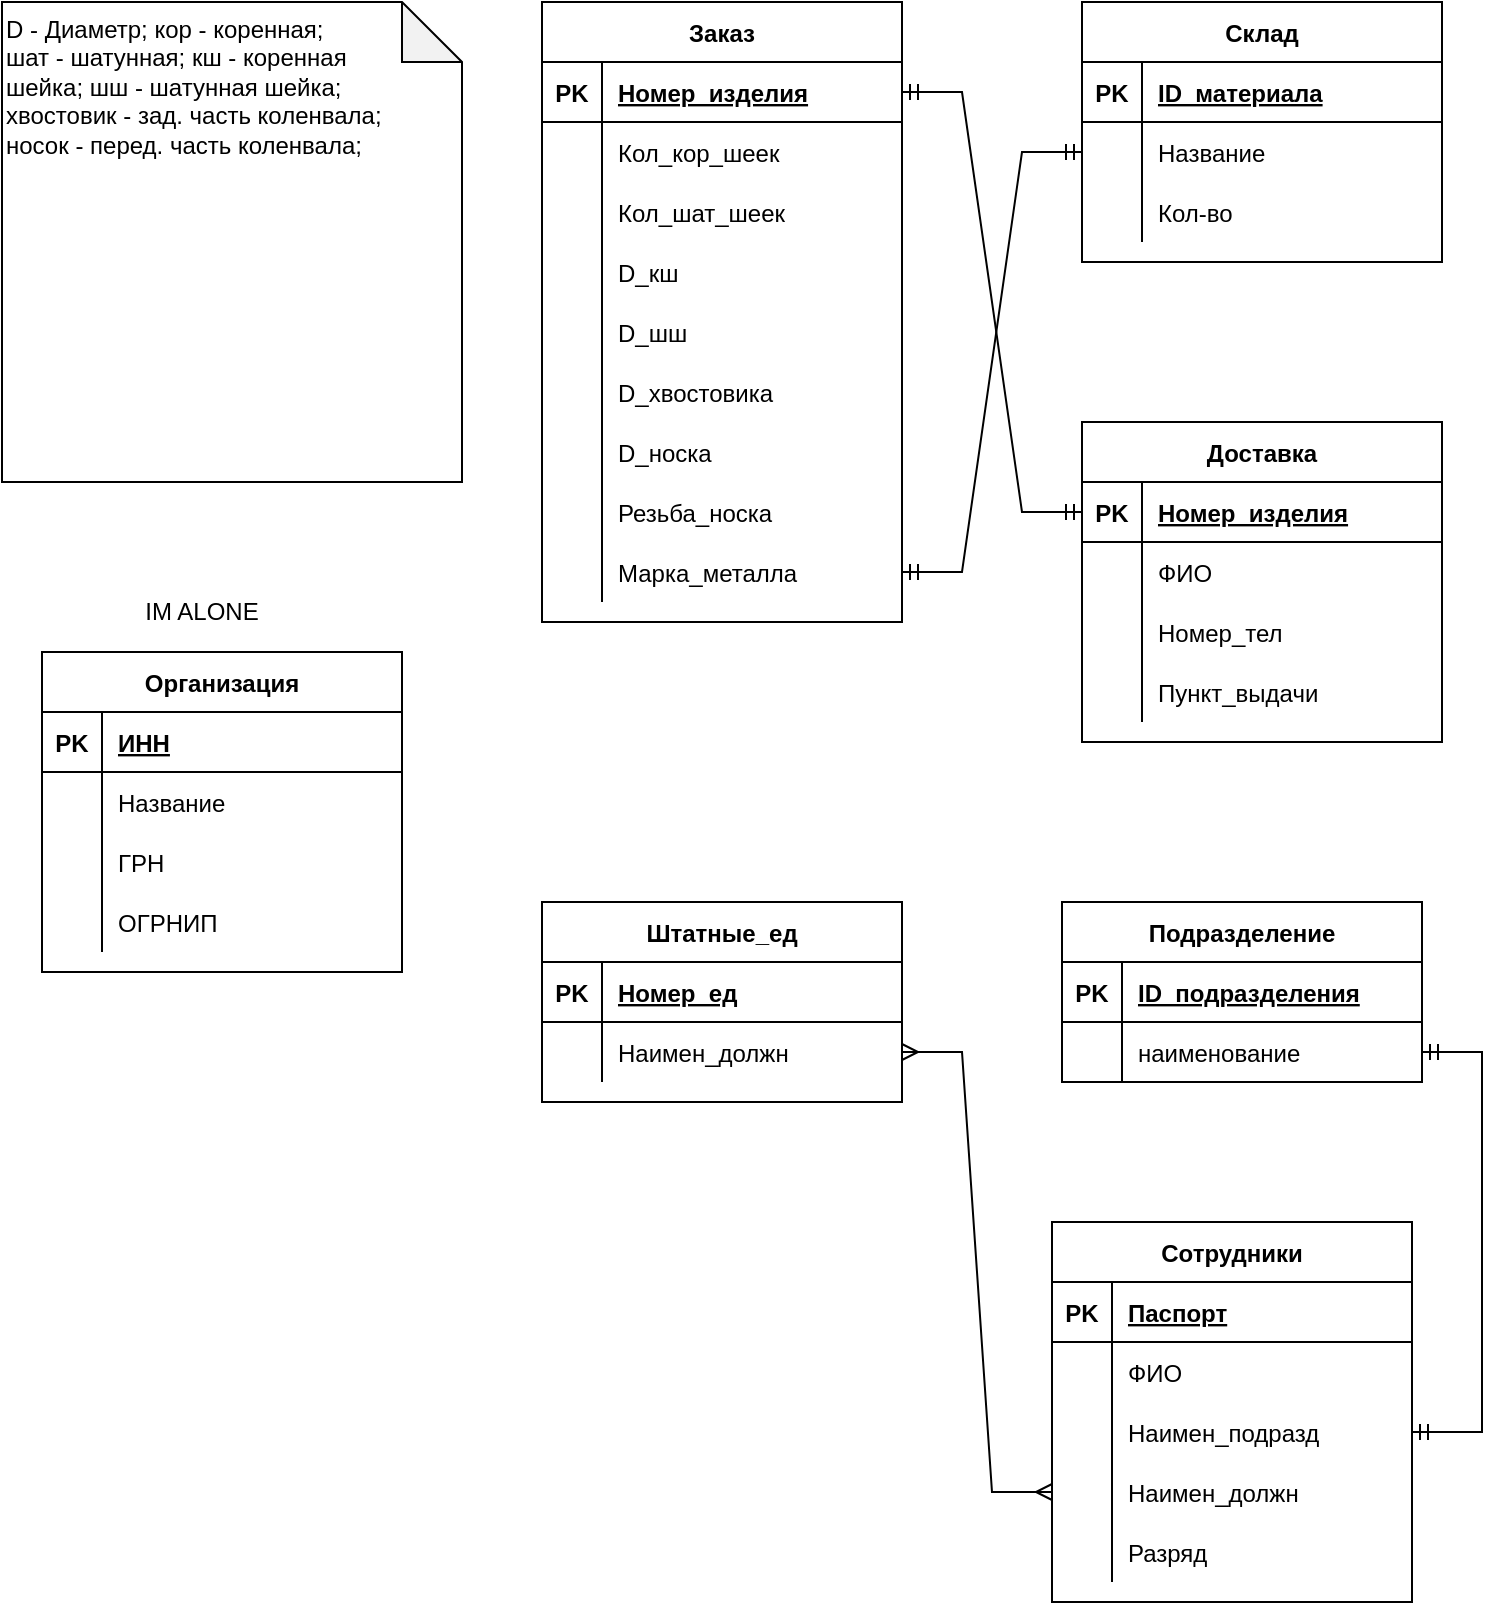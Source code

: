 <mxfile version="20.6.0" type="github">
  <diagram name="Page-1" id="e56a1550-8fbb-45ad-956c-1786394a9013">
    <mxGraphModel dx="2202" dy="482" grid="1" gridSize="10" guides="1" tooltips="1" connect="1" arrows="1" fold="1" page="1" pageScale="1" pageWidth="1100" pageHeight="850" background="none" math="0" shadow="0">
      <root>
        <mxCell id="0" />
        <mxCell id="1" parent="0" />
        <mxCell id="t53yHayDDH57oytCkaSe-17" value="" style="shape=partialRectangle;connectable=0;fillColor=none;top=0;left=0;bottom=0;right=0;editable=1;overflow=hidden;" parent="1" vertex="1">
          <mxGeometry x="-480" y="220" width="30" height="30" as="geometry">
            <mxRectangle width="30" height="30" as="alternateBounds" />
          </mxGeometry>
        </mxCell>
        <mxCell id="t53yHayDDH57oytCkaSe-1" value="Заказ" style="shape=table;startSize=30;container=1;collapsible=1;childLayout=tableLayout;fixedRows=1;rowLines=0;fontStyle=1;align=center;resizeLast=1;" parent="1" vertex="1">
          <mxGeometry x="-810" y="20" width="180" height="310" as="geometry">
            <mxRectangle x="-710" y="140" width="70" height="30" as="alternateBounds" />
          </mxGeometry>
        </mxCell>
        <mxCell id="t53yHayDDH57oytCkaSe-2" value="" style="shape=tableRow;horizontal=0;startSize=0;swimlaneHead=0;swimlaneBody=0;fillColor=none;collapsible=0;dropTarget=0;points=[[0,0.5],[1,0.5]];portConstraint=eastwest;top=0;left=0;right=0;bottom=1;" parent="t53yHayDDH57oytCkaSe-1" vertex="1">
          <mxGeometry y="30" width="180" height="30" as="geometry" />
        </mxCell>
        <mxCell id="t53yHayDDH57oytCkaSe-3" value="PK" style="shape=partialRectangle;connectable=0;fillColor=none;top=0;left=0;bottom=0;right=0;fontStyle=1;overflow=hidden;" parent="t53yHayDDH57oytCkaSe-2" vertex="1">
          <mxGeometry width="30" height="30" as="geometry">
            <mxRectangle width="30" height="30" as="alternateBounds" />
          </mxGeometry>
        </mxCell>
        <mxCell id="t53yHayDDH57oytCkaSe-4" value="Номер_изделия" style="shape=partialRectangle;connectable=0;fillColor=none;top=0;left=0;bottom=0;right=0;align=left;spacingLeft=6;fontStyle=5;overflow=hidden;" parent="t53yHayDDH57oytCkaSe-2" vertex="1">
          <mxGeometry x="30" width="150" height="30" as="geometry">
            <mxRectangle width="150" height="30" as="alternateBounds" />
          </mxGeometry>
        </mxCell>
        <mxCell id="t53yHayDDH57oytCkaSe-5" value="" style="shape=tableRow;horizontal=0;startSize=0;swimlaneHead=0;swimlaneBody=0;fillColor=none;collapsible=0;dropTarget=0;points=[[0,0.5],[1,0.5]];portConstraint=eastwest;top=0;left=0;right=0;bottom=0;" parent="t53yHayDDH57oytCkaSe-1" vertex="1">
          <mxGeometry y="60" width="180" height="30" as="geometry" />
        </mxCell>
        <mxCell id="t53yHayDDH57oytCkaSe-6" value="" style="shape=partialRectangle;connectable=0;fillColor=none;top=0;left=0;bottom=0;right=0;editable=1;overflow=hidden;" parent="t53yHayDDH57oytCkaSe-5" vertex="1">
          <mxGeometry width="30" height="30" as="geometry">
            <mxRectangle width="30" height="30" as="alternateBounds" />
          </mxGeometry>
        </mxCell>
        <mxCell id="t53yHayDDH57oytCkaSe-7" value="Кол_кор_шеек" style="shape=partialRectangle;connectable=0;fillColor=none;top=0;left=0;bottom=0;right=0;align=left;spacingLeft=6;overflow=hidden;" parent="t53yHayDDH57oytCkaSe-5" vertex="1">
          <mxGeometry x="30" width="150" height="30" as="geometry">
            <mxRectangle width="150" height="30" as="alternateBounds" />
          </mxGeometry>
        </mxCell>
        <mxCell id="t53yHayDDH57oytCkaSe-8" value="" style="shape=tableRow;horizontal=0;startSize=0;swimlaneHead=0;swimlaneBody=0;fillColor=none;collapsible=0;dropTarget=0;points=[[0,0.5],[1,0.5]];portConstraint=eastwest;top=0;left=0;right=0;bottom=0;" parent="t53yHayDDH57oytCkaSe-1" vertex="1">
          <mxGeometry y="90" width="180" height="30" as="geometry" />
        </mxCell>
        <mxCell id="t53yHayDDH57oytCkaSe-9" value="" style="shape=partialRectangle;connectable=0;fillColor=none;top=0;left=0;bottom=0;right=0;editable=1;overflow=hidden;" parent="t53yHayDDH57oytCkaSe-8" vertex="1">
          <mxGeometry width="30" height="30" as="geometry">
            <mxRectangle width="30" height="30" as="alternateBounds" />
          </mxGeometry>
        </mxCell>
        <mxCell id="t53yHayDDH57oytCkaSe-10" value="Кол_шат_шеек" style="shape=partialRectangle;connectable=0;fillColor=none;top=0;left=0;bottom=0;right=0;align=left;spacingLeft=6;overflow=hidden;" parent="t53yHayDDH57oytCkaSe-8" vertex="1">
          <mxGeometry x="30" width="150" height="30" as="geometry">
            <mxRectangle width="150" height="30" as="alternateBounds" />
          </mxGeometry>
        </mxCell>
        <mxCell id="t53yHayDDH57oytCkaSe-11" value="" style="shape=tableRow;horizontal=0;startSize=0;swimlaneHead=0;swimlaneBody=0;fillColor=none;collapsible=0;dropTarget=0;points=[[0,0.5],[1,0.5]];portConstraint=eastwest;top=0;left=0;right=0;bottom=0;" parent="t53yHayDDH57oytCkaSe-1" vertex="1">
          <mxGeometry y="120" width="180" height="30" as="geometry" />
        </mxCell>
        <mxCell id="t53yHayDDH57oytCkaSe-12" value="" style="shape=partialRectangle;connectable=0;fillColor=none;top=0;left=0;bottom=0;right=0;editable=1;overflow=hidden;" parent="t53yHayDDH57oytCkaSe-11" vertex="1">
          <mxGeometry width="30" height="30" as="geometry">
            <mxRectangle width="30" height="30" as="alternateBounds" />
          </mxGeometry>
        </mxCell>
        <mxCell id="t53yHayDDH57oytCkaSe-13" value="D_кш" style="shape=partialRectangle;connectable=0;fillColor=none;top=0;left=0;bottom=0;right=0;align=left;spacingLeft=6;overflow=hidden;" parent="t53yHayDDH57oytCkaSe-11" vertex="1">
          <mxGeometry x="30" width="150" height="30" as="geometry">
            <mxRectangle width="150" height="30" as="alternateBounds" />
          </mxGeometry>
        </mxCell>
        <mxCell id="t53yHayDDH57oytCkaSe-35" value="" style="shape=tableRow;horizontal=0;startSize=0;swimlaneHead=0;swimlaneBody=0;fillColor=none;collapsible=0;dropTarget=0;points=[[0,0.5],[1,0.5]];portConstraint=eastwest;top=0;left=0;right=0;bottom=0;" parent="t53yHayDDH57oytCkaSe-1" vertex="1">
          <mxGeometry y="150" width="180" height="30" as="geometry" />
        </mxCell>
        <mxCell id="t53yHayDDH57oytCkaSe-36" value="" style="shape=partialRectangle;connectable=0;fillColor=none;top=0;left=0;bottom=0;right=0;editable=1;overflow=hidden;" parent="t53yHayDDH57oytCkaSe-35" vertex="1">
          <mxGeometry width="30" height="30" as="geometry">
            <mxRectangle width="30" height="30" as="alternateBounds" />
          </mxGeometry>
        </mxCell>
        <mxCell id="t53yHayDDH57oytCkaSe-37" value="D_шш" style="shape=partialRectangle;connectable=0;fillColor=none;top=0;left=0;bottom=0;right=0;align=left;spacingLeft=6;overflow=hidden;" parent="t53yHayDDH57oytCkaSe-35" vertex="1">
          <mxGeometry x="30" width="150" height="30" as="geometry">
            <mxRectangle width="150" height="30" as="alternateBounds" />
          </mxGeometry>
        </mxCell>
        <mxCell id="t53yHayDDH57oytCkaSe-38" value="" style="shape=tableRow;horizontal=0;startSize=0;swimlaneHead=0;swimlaneBody=0;fillColor=none;collapsible=0;dropTarget=0;points=[[0,0.5],[1,0.5]];portConstraint=eastwest;top=0;left=0;right=0;bottom=0;" parent="t53yHayDDH57oytCkaSe-1" vertex="1">
          <mxGeometry y="180" width="180" height="30" as="geometry" />
        </mxCell>
        <mxCell id="t53yHayDDH57oytCkaSe-39" value="" style="shape=partialRectangle;connectable=0;fillColor=none;top=0;left=0;bottom=0;right=0;editable=1;overflow=hidden;" parent="t53yHayDDH57oytCkaSe-38" vertex="1">
          <mxGeometry width="30" height="30" as="geometry">
            <mxRectangle width="30" height="30" as="alternateBounds" />
          </mxGeometry>
        </mxCell>
        <mxCell id="t53yHayDDH57oytCkaSe-40" value="D_хвостовика" style="shape=partialRectangle;connectable=0;fillColor=none;top=0;left=0;bottom=0;right=0;align=left;spacingLeft=6;overflow=hidden;" parent="t53yHayDDH57oytCkaSe-38" vertex="1">
          <mxGeometry x="30" width="150" height="30" as="geometry">
            <mxRectangle width="150" height="30" as="alternateBounds" />
          </mxGeometry>
        </mxCell>
        <mxCell id="t53yHayDDH57oytCkaSe-48" value="" style="shape=tableRow;horizontal=0;startSize=0;swimlaneHead=0;swimlaneBody=0;fillColor=none;collapsible=0;dropTarget=0;points=[[0,0.5],[1,0.5]];portConstraint=eastwest;top=0;left=0;right=0;bottom=0;" parent="t53yHayDDH57oytCkaSe-1" vertex="1">
          <mxGeometry y="210" width="180" height="30" as="geometry" />
        </mxCell>
        <mxCell id="t53yHayDDH57oytCkaSe-49" value="" style="shape=partialRectangle;connectable=0;fillColor=none;top=0;left=0;bottom=0;right=0;editable=1;overflow=hidden;" parent="t53yHayDDH57oytCkaSe-48" vertex="1">
          <mxGeometry width="30" height="30" as="geometry">
            <mxRectangle width="30" height="30" as="alternateBounds" />
          </mxGeometry>
        </mxCell>
        <mxCell id="t53yHayDDH57oytCkaSe-50" value="D_носка" style="shape=partialRectangle;connectable=0;fillColor=none;top=0;left=0;bottom=0;right=0;align=left;spacingLeft=6;overflow=hidden;" parent="t53yHayDDH57oytCkaSe-48" vertex="1">
          <mxGeometry x="30" width="150" height="30" as="geometry">
            <mxRectangle width="150" height="30" as="alternateBounds" />
          </mxGeometry>
        </mxCell>
        <mxCell id="t53yHayDDH57oytCkaSe-52" value="" style="shape=tableRow;horizontal=0;startSize=0;swimlaneHead=0;swimlaneBody=0;fillColor=none;collapsible=0;dropTarget=0;points=[[0,0.5],[1,0.5]];portConstraint=eastwest;top=0;left=0;right=0;bottom=0;" parent="t53yHayDDH57oytCkaSe-1" vertex="1">
          <mxGeometry y="240" width="180" height="30" as="geometry" />
        </mxCell>
        <mxCell id="t53yHayDDH57oytCkaSe-53" value="" style="shape=partialRectangle;connectable=0;fillColor=none;top=0;left=0;bottom=0;right=0;editable=1;overflow=hidden;" parent="t53yHayDDH57oytCkaSe-52" vertex="1">
          <mxGeometry width="30" height="30" as="geometry">
            <mxRectangle width="30" height="30" as="alternateBounds" />
          </mxGeometry>
        </mxCell>
        <mxCell id="t53yHayDDH57oytCkaSe-54" value="Резьба_носка" style="shape=partialRectangle;connectable=0;fillColor=none;top=0;left=0;bottom=0;right=0;align=left;spacingLeft=6;overflow=hidden;" parent="t53yHayDDH57oytCkaSe-52" vertex="1">
          <mxGeometry x="30" width="150" height="30" as="geometry">
            <mxRectangle width="150" height="30" as="alternateBounds" />
          </mxGeometry>
        </mxCell>
        <mxCell id="t53yHayDDH57oytCkaSe-55" value="" style="shape=tableRow;horizontal=0;startSize=0;swimlaneHead=0;swimlaneBody=0;fillColor=none;collapsible=0;dropTarget=0;points=[[0,0.5],[1,0.5]];portConstraint=eastwest;top=0;left=0;right=0;bottom=0;" parent="t53yHayDDH57oytCkaSe-1" vertex="1">
          <mxGeometry y="270" width="180" height="30" as="geometry" />
        </mxCell>
        <mxCell id="t53yHayDDH57oytCkaSe-56" value="" style="shape=partialRectangle;connectable=0;fillColor=none;top=0;left=0;bottom=0;right=0;editable=1;overflow=hidden;" parent="t53yHayDDH57oytCkaSe-55" vertex="1">
          <mxGeometry width="30" height="30" as="geometry">
            <mxRectangle width="30" height="30" as="alternateBounds" />
          </mxGeometry>
        </mxCell>
        <mxCell id="t53yHayDDH57oytCkaSe-57" value="Марка_металла" style="shape=partialRectangle;connectable=0;fillColor=none;top=0;left=0;bottom=0;right=0;align=left;spacingLeft=6;overflow=hidden;" parent="t53yHayDDH57oytCkaSe-55" vertex="1">
          <mxGeometry x="30" width="150" height="30" as="geometry">
            <mxRectangle width="150" height="30" as="alternateBounds" />
          </mxGeometry>
        </mxCell>
        <mxCell id="t53yHayDDH57oytCkaSe-58" value="" style="shape=note;whiteSpace=wrap;html=1;backgroundOutline=1;darkOpacity=0.05;" parent="1" vertex="1">
          <mxGeometry x="-1080" y="20" width="230" height="240" as="geometry" />
        </mxCell>
        <mxCell id="t53yHayDDH57oytCkaSe-60" value="D - Диаметр; кор - коренная;&amp;nbsp;&lt;br&gt;шат - шатунная; кш - коренная &lt;br&gt;шейка; шш - шатунная шейка;&amp;nbsp;&lt;br&gt;хвостовик - зад. часть коленвала;&lt;br&gt;носок - перед. часть коленвала;&amp;nbsp;" style="text;html=1;strokeColor=none;fillColor=none;align=left;verticalAlign=top;whiteSpace=wrap;rounded=0;" parent="1" vertex="1">
          <mxGeometry x="-1080" y="20" width="230" height="240" as="geometry" />
        </mxCell>
        <mxCell id="t53yHayDDH57oytCkaSe-61" value="Склад" style="shape=table;startSize=30;container=1;collapsible=1;childLayout=tableLayout;fixedRows=1;rowLines=0;fontStyle=1;align=center;resizeLast=1;" parent="1" vertex="1">
          <mxGeometry x="-540" y="20" width="180" height="130" as="geometry" />
        </mxCell>
        <mxCell id="t53yHayDDH57oytCkaSe-62" value="" style="shape=tableRow;horizontal=0;startSize=0;swimlaneHead=0;swimlaneBody=0;fillColor=none;collapsible=0;dropTarget=0;points=[[0,0.5],[1,0.5]];portConstraint=eastwest;top=0;left=0;right=0;bottom=1;" parent="t53yHayDDH57oytCkaSe-61" vertex="1">
          <mxGeometry y="30" width="180" height="30" as="geometry" />
        </mxCell>
        <mxCell id="t53yHayDDH57oytCkaSe-63" value="PK" style="shape=partialRectangle;connectable=0;fillColor=none;top=0;left=0;bottom=0;right=0;fontStyle=1;overflow=hidden;" parent="t53yHayDDH57oytCkaSe-62" vertex="1">
          <mxGeometry width="30" height="30" as="geometry">
            <mxRectangle width="30" height="30" as="alternateBounds" />
          </mxGeometry>
        </mxCell>
        <mxCell id="t53yHayDDH57oytCkaSe-64" value="ID_материала" style="shape=partialRectangle;connectable=0;fillColor=none;top=0;left=0;bottom=0;right=0;align=left;spacingLeft=6;fontStyle=5;overflow=hidden;" parent="t53yHayDDH57oytCkaSe-62" vertex="1">
          <mxGeometry x="30" width="150" height="30" as="geometry">
            <mxRectangle width="150" height="30" as="alternateBounds" />
          </mxGeometry>
        </mxCell>
        <mxCell id="t53yHayDDH57oytCkaSe-65" value="" style="shape=tableRow;horizontal=0;startSize=0;swimlaneHead=0;swimlaneBody=0;fillColor=none;collapsible=0;dropTarget=0;points=[[0,0.5],[1,0.5]];portConstraint=eastwest;top=0;left=0;right=0;bottom=0;" parent="t53yHayDDH57oytCkaSe-61" vertex="1">
          <mxGeometry y="60" width="180" height="30" as="geometry" />
        </mxCell>
        <mxCell id="t53yHayDDH57oytCkaSe-66" value="" style="shape=partialRectangle;connectable=0;fillColor=none;top=0;left=0;bottom=0;right=0;editable=1;overflow=hidden;" parent="t53yHayDDH57oytCkaSe-65" vertex="1">
          <mxGeometry width="30" height="30" as="geometry">
            <mxRectangle width="30" height="30" as="alternateBounds" />
          </mxGeometry>
        </mxCell>
        <mxCell id="t53yHayDDH57oytCkaSe-67" value="Название" style="shape=partialRectangle;connectable=0;fillColor=none;top=0;left=0;bottom=0;right=0;align=left;spacingLeft=6;overflow=hidden;" parent="t53yHayDDH57oytCkaSe-65" vertex="1">
          <mxGeometry x="30" width="150" height="30" as="geometry">
            <mxRectangle width="150" height="30" as="alternateBounds" />
          </mxGeometry>
        </mxCell>
        <mxCell id="t53yHayDDH57oytCkaSe-68" value="" style="shape=tableRow;horizontal=0;startSize=0;swimlaneHead=0;swimlaneBody=0;fillColor=none;collapsible=0;dropTarget=0;points=[[0,0.5],[1,0.5]];portConstraint=eastwest;top=0;left=0;right=0;bottom=0;" parent="t53yHayDDH57oytCkaSe-61" vertex="1">
          <mxGeometry y="90" width="180" height="30" as="geometry" />
        </mxCell>
        <mxCell id="t53yHayDDH57oytCkaSe-69" value="" style="shape=partialRectangle;connectable=0;fillColor=none;top=0;left=0;bottom=0;right=0;editable=1;overflow=hidden;" parent="t53yHayDDH57oytCkaSe-68" vertex="1">
          <mxGeometry width="30" height="30" as="geometry">
            <mxRectangle width="30" height="30" as="alternateBounds" />
          </mxGeometry>
        </mxCell>
        <mxCell id="t53yHayDDH57oytCkaSe-70" value="Кол-во" style="shape=partialRectangle;connectable=0;fillColor=none;top=0;left=0;bottom=0;right=0;align=left;spacingLeft=6;overflow=hidden;" parent="t53yHayDDH57oytCkaSe-68" vertex="1">
          <mxGeometry x="30" width="150" height="30" as="geometry">
            <mxRectangle width="150" height="30" as="alternateBounds" />
          </mxGeometry>
        </mxCell>
        <mxCell id="t53yHayDDH57oytCkaSe-74" value="Доставка" style="shape=table;startSize=30;container=1;collapsible=1;childLayout=tableLayout;fixedRows=1;rowLines=0;fontStyle=1;align=center;resizeLast=1;" parent="1" vertex="1">
          <mxGeometry x="-540" y="230" width="180" height="160" as="geometry" />
        </mxCell>
        <mxCell id="t53yHayDDH57oytCkaSe-75" value="" style="shape=tableRow;horizontal=0;startSize=0;swimlaneHead=0;swimlaneBody=0;fillColor=none;collapsible=0;dropTarget=0;points=[[0,0.5],[1,0.5]];portConstraint=eastwest;top=0;left=0;right=0;bottom=1;" parent="t53yHayDDH57oytCkaSe-74" vertex="1">
          <mxGeometry y="30" width="180" height="30" as="geometry" />
        </mxCell>
        <mxCell id="t53yHayDDH57oytCkaSe-76" value="PK" style="shape=partialRectangle;connectable=0;fillColor=none;top=0;left=0;bottom=0;right=0;fontStyle=1;overflow=hidden;" parent="t53yHayDDH57oytCkaSe-75" vertex="1">
          <mxGeometry width="30" height="30" as="geometry">
            <mxRectangle width="30" height="30" as="alternateBounds" />
          </mxGeometry>
        </mxCell>
        <mxCell id="t53yHayDDH57oytCkaSe-77" value="Номер_изделия" style="shape=partialRectangle;connectable=0;fillColor=none;top=0;left=0;bottom=0;right=0;align=left;spacingLeft=6;fontStyle=5;overflow=hidden;" parent="t53yHayDDH57oytCkaSe-75" vertex="1">
          <mxGeometry x="30" width="150" height="30" as="geometry">
            <mxRectangle width="150" height="30" as="alternateBounds" />
          </mxGeometry>
        </mxCell>
        <mxCell id="t53yHayDDH57oytCkaSe-78" value="" style="shape=tableRow;horizontal=0;startSize=0;swimlaneHead=0;swimlaneBody=0;fillColor=none;collapsible=0;dropTarget=0;points=[[0,0.5],[1,0.5]];portConstraint=eastwest;top=0;left=0;right=0;bottom=0;" parent="t53yHayDDH57oytCkaSe-74" vertex="1">
          <mxGeometry y="60" width="180" height="30" as="geometry" />
        </mxCell>
        <mxCell id="t53yHayDDH57oytCkaSe-79" value="" style="shape=partialRectangle;connectable=0;fillColor=none;top=0;left=0;bottom=0;right=0;editable=1;overflow=hidden;" parent="t53yHayDDH57oytCkaSe-78" vertex="1">
          <mxGeometry width="30" height="30" as="geometry">
            <mxRectangle width="30" height="30" as="alternateBounds" />
          </mxGeometry>
        </mxCell>
        <mxCell id="t53yHayDDH57oytCkaSe-80" value="ФИО" style="shape=partialRectangle;connectable=0;fillColor=none;top=0;left=0;bottom=0;right=0;align=left;spacingLeft=6;overflow=hidden;" parent="t53yHayDDH57oytCkaSe-78" vertex="1">
          <mxGeometry x="30" width="150" height="30" as="geometry">
            <mxRectangle width="150" height="30" as="alternateBounds" />
          </mxGeometry>
        </mxCell>
        <mxCell id="t53yHayDDH57oytCkaSe-81" value="" style="shape=tableRow;horizontal=0;startSize=0;swimlaneHead=0;swimlaneBody=0;fillColor=none;collapsible=0;dropTarget=0;points=[[0,0.5],[1,0.5]];portConstraint=eastwest;top=0;left=0;right=0;bottom=0;" parent="t53yHayDDH57oytCkaSe-74" vertex="1">
          <mxGeometry y="90" width="180" height="30" as="geometry" />
        </mxCell>
        <mxCell id="t53yHayDDH57oytCkaSe-82" value="" style="shape=partialRectangle;connectable=0;fillColor=none;top=0;left=0;bottom=0;right=0;editable=1;overflow=hidden;" parent="t53yHayDDH57oytCkaSe-81" vertex="1">
          <mxGeometry width="30" height="30" as="geometry">
            <mxRectangle width="30" height="30" as="alternateBounds" />
          </mxGeometry>
        </mxCell>
        <mxCell id="t53yHayDDH57oytCkaSe-83" value="Номер_тел" style="shape=partialRectangle;connectable=0;fillColor=none;top=0;left=0;bottom=0;right=0;align=left;spacingLeft=6;overflow=hidden;" parent="t53yHayDDH57oytCkaSe-81" vertex="1">
          <mxGeometry x="30" width="150" height="30" as="geometry">
            <mxRectangle width="150" height="30" as="alternateBounds" />
          </mxGeometry>
        </mxCell>
        <mxCell id="t53yHayDDH57oytCkaSe-84" value="" style="shape=tableRow;horizontal=0;startSize=0;swimlaneHead=0;swimlaneBody=0;fillColor=none;collapsible=0;dropTarget=0;points=[[0,0.5],[1,0.5]];portConstraint=eastwest;top=0;left=0;right=0;bottom=0;" parent="t53yHayDDH57oytCkaSe-74" vertex="1">
          <mxGeometry y="120" width="180" height="30" as="geometry" />
        </mxCell>
        <mxCell id="t53yHayDDH57oytCkaSe-85" value="" style="shape=partialRectangle;connectable=0;fillColor=none;top=0;left=0;bottom=0;right=0;editable=1;overflow=hidden;" parent="t53yHayDDH57oytCkaSe-84" vertex="1">
          <mxGeometry width="30" height="30" as="geometry">
            <mxRectangle width="30" height="30" as="alternateBounds" />
          </mxGeometry>
        </mxCell>
        <mxCell id="t53yHayDDH57oytCkaSe-86" value="Пункт_выдачи" style="shape=partialRectangle;connectable=0;fillColor=none;top=0;left=0;bottom=0;right=0;align=left;spacingLeft=6;overflow=hidden;" parent="t53yHayDDH57oytCkaSe-84" vertex="1">
          <mxGeometry x="30" width="150" height="30" as="geometry">
            <mxRectangle width="150" height="30" as="alternateBounds" />
          </mxGeometry>
        </mxCell>
        <mxCell id="t53yHayDDH57oytCkaSe-87" value="Организация" style="shape=table;startSize=30;container=1;collapsible=1;childLayout=tableLayout;fixedRows=1;rowLines=0;fontStyle=1;align=center;resizeLast=1;" parent="1" vertex="1">
          <mxGeometry x="-1060" y="345" width="180" height="160" as="geometry" />
        </mxCell>
        <mxCell id="t53yHayDDH57oytCkaSe-88" value="" style="shape=tableRow;horizontal=0;startSize=0;swimlaneHead=0;swimlaneBody=0;fillColor=none;collapsible=0;dropTarget=0;points=[[0,0.5],[1,0.5]];portConstraint=eastwest;top=0;left=0;right=0;bottom=1;" parent="t53yHayDDH57oytCkaSe-87" vertex="1">
          <mxGeometry y="30" width="180" height="30" as="geometry" />
        </mxCell>
        <mxCell id="t53yHayDDH57oytCkaSe-89" value="PK" style="shape=partialRectangle;connectable=0;fillColor=none;top=0;left=0;bottom=0;right=0;fontStyle=1;overflow=hidden;" parent="t53yHayDDH57oytCkaSe-88" vertex="1">
          <mxGeometry width="30" height="30" as="geometry">
            <mxRectangle width="30" height="30" as="alternateBounds" />
          </mxGeometry>
        </mxCell>
        <mxCell id="t53yHayDDH57oytCkaSe-90" value="ИНН" style="shape=partialRectangle;connectable=0;fillColor=none;top=0;left=0;bottom=0;right=0;align=left;spacingLeft=6;fontStyle=5;overflow=hidden;" parent="t53yHayDDH57oytCkaSe-88" vertex="1">
          <mxGeometry x="30" width="150" height="30" as="geometry">
            <mxRectangle width="150" height="30" as="alternateBounds" />
          </mxGeometry>
        </mxCell>
        <mxCell id="t53yHayDDH57oytCkaSe-91" value="" style="shape=tableRow;horizontal=0;startSize=0;swimlaneHead=0;swimlaneBody=0;fillColor=none;collapsible=0;dropTarget=0;points=[[0,0.5],[1,0.5]];portConstraint=eastwest;top=0;left=0;right=0;bottom=0;" parent="t53yHayDDH57oytCkaSe-87" vertex="1">
          <mxGeometry y="60" width="180" height="30" as="geometry" />
        </mxCell>
        <mxCell id="t53yHayDDH57oytCkaSe-92" value="" style="shape=partialRectangle;connectable=0;fillColor=none;top=0;left=0;bottom=0;right=0;editable=1;overflow=hidden;" parent="t53yHayDDH57oytCkaSe-91" vertex="1">
          <mxGeometry width="30" height="30" as="geometry">
            <mxRectangle width="30" height="30" as="alternateBounds" />
          </mxGeometry>
        </mxCell>
        <mxCell id="t53yHayDDH57oytCkaSe-93" value="Название" style="shape=partialRectangle;connectable=0;fillColor=none;top=0;left=0;bottom=0;right=0;align=left;spacingLeft=6;overflow=hidden;" parent="t53yHayDDH57oytCkaSe-91" vertex="1">
          <mxGeometry x="30" width="150" height="30" as="geometry">
            <mxRectangle width="150" height="30" as="alternateBounds" />
          </mxGeometry>
        </mxCell>
        <mxCell id="t53yHayDDH57oytCkaSe-94" value="" style="shape=tableRow;horizontal=0;startSize=0;swimlaneHead=0;swimlaneBody=0;fillColor=none;collapsible=0;dropTarget=0;points=[[0,0.5],[1,0.5]];portConstraint=eastwest;top=0;left=0;right=0;bottom=0;" parent="t53yHayDDH57oytCkaSe-87" vertex="1">
          <mxGeometry y="90" width="180" height="30" as="geometry" />
        </mxCell>
        <mxCell id="t53yHayDDH57oytCkaSe-95" value="" style="shape=partialRectangle;connectable=0;fillColor=none;top=0;left=0;bottom=0;right=0;editable=1;overflow=hidden;" parent="t53yHayDDH57oytCkaSe-94" vertex="1">
          <mxGeometry width="30" height="30" as="geometry">
            <mxRectangle width="30" height="30" as="alternateBounds" />
          </mxGeometry>
        </mxCell>
        <mxCell id="t53yHayDDH57oytCkaSe-96" value="ГРН" style="shape=partialRectangle;connectable=0;fillColor=none;top=0;left=0;bottom=0;right=0;align=left;spacingLeft=6;overflow=hidden;" parent="t53yHayDDH57oytCkaSe-94" vertex="1">
          <mxGeometry x="30" width="150" height="30" as="geometry">
            <mxRectangle width="150" height="30" as="alternateBounds" />
          </mxGeometry>
        </mxCell>
        <mxCell id="t53yHayDDH57oytCkaSe-97" value="" style="shape=tableRow;horizontal=0;startSize=0;swimlaneHead=0;swimlaneBody=0;fillColor=none;collapsible=0;dropTarget=0;points=[[0,0.5],[1,0.5]];portConstraint=eastwest;top=0;left=0;right=0;bottom=0;" parent="t53yHayDDH57oytCkaSe-87" vertex="1">
          <mxGeometry y="120" width="180" height="30" as="geometry" />
        </mxCell>
        <mxCell id="t53yHayDDH57oytCkaSe-98" value="" style="shape=partialRectangle;connectable=0;fillColor=none;top=0;left=0;bottom=0;right=0;editable=1;overflow=hidden;" parent="t53yHayDDH57oytCkaSe-97" vertex="1">
          <mxGeometry width="30" height="30" as="geometry">
            <mxRectangle width="30" height="30" as="alternateBounds" />
          </mxGeometry>
        </mxCell>
        <mxCell id="t53yHayDDH57oytCkaSe-99" value="ОГРНИП" style="shape=partialRectangle;connectable=0;fillColor=none;top=0;left=0;bottom=0;right=0;align=left;spacingLeft=6;overflow=hidden;" parent="t53yHayDDH57oytCkaSe-97" vertex="1">
          <mxGeometry x="30" width="150" height="30" as="geometry">
            <mxRectangle width="150" height="30" as="alternateBounds" />
          </mxGeometry>
        </mxCell>
        <mxCell id="t53yHayDDH57oytCkaSe-100" value="Штатные_ед" style="shape=table;startSize=30;container=1;collapsible=1;childLayout=tableLayout;fixedRows=1;rowLines=0;fontStyle=1;align=center;resizeLast=1;" parent="1" vertex="1">
          <mxGeometry x="-810" y="470" width="180" height="100" as="geometry" />
        </mxCell>
        <mxCell id="t53yHayDDH57oytCkaSe-101" value="" style="shape=tableRow;horizontal=0;startSize=0;swimlaneHead=0;swimlaneBody=0;fillColor=none;collapsible=0;dropTarget=0;points=[[0,0.5],[1,0.5]];portConstraint=eastwest;top=0;left=0;right=0;bottom=1;" parent="t53yHayDDH57oytCkaSe-100" vertex="1">
          <mxGeometry y="30" width="180" height="30" as="geometry" />
        </mxCell>
        <mxCell id="t53yHayDDH57oytCkaSe-102" value="PK" style="shape=partialRectangle;connectable=0;fillColor=none;top=0;left=0;bottom=0;right=0;fontStyle=1;overflow=hidden;" parent="t53yHayDDH57oytCkaSe-101" vertex="1">
          <mxGeometry width="30" height="30" as="geometry">
            <mxRectangle width="30" height="30" as="alternateBounds" />
          </mxGeometry>
        </mxCell>
        <mxCell id="t53yHayDDH57oytCkaSe-103" value="Номер_ед" style="shape=partialRectangle;connectable=0;fillColor=none;top=0;left=0;bottom=0;right=0;align=left;spacingLeft=6;fontStyle=5;overflow=hidden;" parent="t53yHayDDH57oytCkaSe-101" vertex="1">
          <mxGeometry x="30" width="150" height="30" as="geometry">
            <mxRectangle width="150" height="30" as="alternateBounds" />
          </mxGeometry>
        </mxCell>
        <mxCell id="t53yHayDDH57oytCkaSe-104" value="" style="shape=tableRow;horizontal=0;startSize=0;swimlaneHead=0;swimlaneBody=0;fillColor=none;collapsible=0;dropTarget=0;points=[[0,0.5],[1,0.5]];portConstraint=eastwest;top=0;left=0;right=0;bottom=0;" parent="t53yHayDDH57oytCkaSe-100" vertex="1">
          <mxGeometry y="60" width="180" height="30" as="geometry" />
        </mxCell>
        <mxCell id="t53yHayDDH57oytCkaSe-105" value="" style="shape=partialRectangle;connectable=0;fillColor=none;top=0;left=0;bottom=0;right=0;editable=1;overflow=hidden;" parent="t53yHayDDH57oytCkaSe-104" vertex="1">
          <mxGeometry width="30" height="30" as="geometry">
            <mxRectangle width="30" height="30" as="alternateBounds" />
          </mxGeometry>
        </mxCell>
        <mxCell id="t53yHayDDH57oytCkaSe-106" value="Наимен_должн" style="shape=partialRectangle;connectable=0;fillColor=none;top=0;left=0;bottom=0;right=0;align=left;spacingLeft=6;overflow=hidden;" parent="t53yHayDDH57oytCkaSe-104" vertex="1">
          <mxGeometry x="30" width="150" height="30" as="geometry">
            <mxRectangle width="150" height="30" as="alternateBounds" />
          </mxGeometry>
        </mxCell>
        <mxCell id="t53yHayDDH57oytCkaSe-113" value="Подразделение" style="shape=table;startSize=30;container=1;collapsible=1;childLayout=tableLayout;fixedRows=1;rowLines=0;fontStyle=1;align=center;resizeLast=1;" parent="1" vertex="1">
          <mxGeometry x="-550" y="470" width="180" height="90" as="geometry" />
        </mxCell>
        <mxCell id="t53yHayDDH57oytCkaSe-114" value="" style="shape=tableRow;horizontal=0;startSize=0;swimlaneHead=0;swimlaneBody=0;fillColor=none;collapsible=0;dropTarget=0;points=[[0,0.5],[1,0.5]];portConstraint=eastwest;top=0;left=0;right=0;bottom=1;" parent="t53yHayDDH57oytCkaSe-113" vertex="1">
          <mxGeometry y="30" width="180" height="30" as="geometry" />
        </mxCell>
        <mxCell id="t53yHayDDH57oytCkaSe-115" value="PK" style="shape=partialRectangle;connectable=0;fillColor=none;top=0;left=0;bottom=0;right=0;fontStyle=1;overflow=hidden;" parent="t53yHayDDH57oytCkaSe-114" vertex="1">
          <mxGeometry width="30" height="30" as="geometry">
            <mxRectangle width="30" height="30" as="alternateBounds" />
          </mxGeometry>
        </mxCell>
        <mxCell id="t53yHayDDH57oytCkaSe-116" value="ID_подразделения" style="shape=partialRectangle;connectable=0;fillColor=none;top=0;left=0;bottom=0;right=0;align=left;spacingLeft=6;fontStyle=5;overflow=hidden;" parent="t53yHayDDH57oytCkaSe-114" vertex="1">
          <mxGeometry x="30" width="150" height="30" as="geometry">
            <mxRectangle width="150" height="30" as="alternateBounds" />
          </mxGeometry>
        </mxCell>
        <mxCell id="t53yHayDDH57oytCkaSe-117" value="" style="shape=tableRow;horizontal=0;startSize=0;swimlaneHead=0;swimlaneBody=0;fillColor=none;collapsible=0;dropTarget=0;points=[[0,0.5],[1,0.5]];portConstraint=eastwest;top=0;left=0;right=0;bottom=0;" parent="t53yHayDDH57oytCkaSe-113" vertex="1">
          <mxGeometry y="60" width="180" height="30" as="geometry" />
        </mxCell>
        <mxCell id="t53yHayDDH57oytCkaSe-118" value="" style="shape=partialRectangle;connectable=0;fillColor=none;top=0;left=0;bottom=0;right=0;editable=1;overflow=hidden;" parent="t53yHayDDH57oytCkaSe-117" vertex="1">
          <mxGeometry width="30" height="30" as="geometry">
            <mxRectangle width="30" height="30" as="alternateBounds" />
          </mxGeometry>
        </mxCell>
        <mxCell id="t53yHayDDH57oytCkaSe-119" value="наименование" style="shape=partialRectangle;connectable=0;fillColor=none;top=0;left=0;bottom=0;right=0;align=left;spacingLeft=6;overflow=hidden;" parent="t53yHayDDH57oytCkaSe-117" vertex="1">
          <mxGeometry x="30" width="150" height="30" as="geometry">
            <mxRectangle width="150" height="30" as="alternateBounds" />
          </mxGeometry>
        </mxCell>
        <mxCell id="t53yHayDDH57oytCkaSe-126" value="Сотрудники" style="shape=table;startSize=30;container=1;collapsible=1;childLayout=tableLayout;fixedRows=1;rowLines=0;fontStyle=1;align=center;resizeLast=1;" parent="1" vertex="1">
          <mxGeometry x="-555" y="630" width="180" height="190" as="geometry" />
        </mxCell>
        <mxCell id="t53yHayDDH57oytCkaSe-127" value="" style="shape=tableRow;horizontal=0;startSize=0;swimlaneHead=0;swimlaneBody=0;fillColor=none;collapsible=0;dropTarget=0;points=[[0,0.5],[1,0.5]];portConstraint=eastwest;top=0;left=0;right=0;bottom=1;" parent="t53yHayDDH57oytCkaSe-126" vertex="1">
          <mxGeometry y="30" width="180" height="30" as="geometry" />
        </mxCell>
        <mxCell id="t53yHayDDH57oytCkaSe-128" value="PK" style="shape=partialRectangle;connectable=0;fillColor=none;top=0;left=0;bottom=0;right=0;fontStyle=1;overflow=hidden;" parent="t53yHayDDH57oytCkaSe-127" vertex="1">
          <mxGeometry width="30" height="30" as="geometry">
            <mxRectangle width="30" height="30" as="alternateBounds" />
          </mxGeometry>
        </mxCell>
        <mxCell id="t53yHayDDH57oytCkaSe-129" value="Паспорт" style="shape=partialRectangle;connectable=0;fillColor=none;top=0;left=0;bottom=0;right=0;align=left;spacingLeft=6;fontStyle=5;overflow=hidden;" parent="t53yHayDDH57oytCkaSe-127" vertex="1">
          <mxGeometry x="30" width="150" height="30" as="geometry">
            <mxRectangle width="150" height="30" as="alternateBounds" />
          </mxGeometry>
        </mxCell>
        <mxCell id="t53yHayDDH57oytCkaSe-130" value="" style="shape=tableRow;horizontal=0;startSize=0;swimlaneHead=0;swimlaneBody=0;fillColor=none;collapsible=0;dropTarget=0;points=[[0,0.5],[1,0.5]];portConstraint=eastwest;top=0;left=0;right=0;bottom=0;" parent="t53yHayDDH57oytCkaSe-126" vertex="1">
          <mxGeometry y="60" width="180" height="30" as="geometry" />
        </mxCell>
        <mxCell id="t53yHayDDH57oytCkaSe-131" value="" style="shape=partialRectangle;connectable=0;fillColor=none;top=0;left=0;bottom=0;right=0;editable=1;overflow=hidden;" parent="t53yHayDDH57oytCkaSe-130" vertex="1">
          <mxGeometry width="30" height="30" as="geometry">
            <mxRectangle width="30" height="30" as="alternateBounds" />
          </mxGeometry>
        </mxCell>
        <mxCell id="t53yHayDDH57oytCkaSe-132" value="ФИО" style="shape=partialRectangle;connectable=0;fillColor=none;top=0;left=0;bottom=0;right=0;align=left;spacingLeft=6;overflow=hidden;" parent="t53yHayDDH57oytCkaSe-130" vertex="1">
          <mxGeometry x="30" width="150" height="30" as="geometry">
            <mxRectangle width="150" height="30" as="alternateBounds" />
          </mxGeometry>
        </mxCell>
        <mxCell id="t53yHayDDH57oytCkaSe-133" value="" style="shape=tableRow;horizontal=0;startSize=0;swimlaneHead=0;swimlaneBody=0;fillColor=none;collapsible=0;dropTarget=0;points=[[0,0.5],[1,0.5]];portConstraint=eastwest;top=0;left=0;right=0;bottom=0;" parent="t53yHayDDH57oytCkaSe-126" vertex="1">
          <mxGeometry y="90" width="180" height="30" as="geometry" />
        </mxCell>
        <mxCell id="t53yHayDDH57oytCkaSe-134" value="" style="shape=partialRectangle;connectable=0;fillColor=none;top=0;left=0;bottom=0;right=0;editable=1;overflow=hidden;" parent="t53yHayDDH57oytCkaSe-133" vertex="1">
          <mxGeometry width="30" height="30" as="geometry">
            <mxRectangle width="30" height="30" as="alternateBounds" />
          </mxGeometry>
        </mxCell>
        <mxCell id="t53yHayDDH57oytCkaSe-135" value="Наимен_подразд" style="shape=partialRectangle;connectable=0;fillColor=none;top=0;left=0;bottom=0;right=0;align=left;spacingLeft=6;overflow=hidden;" parent="t53yHayDDH57oytCkaSe-133" vertex="1">
          <mxGeometry x="30" width="150" height="30" as="geometry">
            <mxRectangle width="150" height="30" as="alternateBounds" />
          </mxGeometry>
        </mxCell>
        <mxCell id="t53yHayDDH57oytCkaSe-136" value="" style="shape=tableRow;horizontal=0;startSize=0;swimlaneHead=0;swimlaneBody=0;fillColor=none;collapsible=0;dropTarget=0;points=[[0,0.5],[1,0.5]];portConstraint=eastwest;top=0;left=0;right=0;bottom=0;" parent="t53yHayDDH57oytCkaSe-126" vertex="1">
          <mxGeometry y="120" width="180" height="30" as="geometry" />
        </mxCell>
        <mxCell id="t53yHayDDH57oytCkaSe-137" value="" style="shape=partialRectangle;connectable=0;fillColor=none;top=0;left=0;bottom=0;right=0;editable=1;overflow=hidden;" parent="t53yHayDDH57oytCkaSe-136" vertex="1">
          <mxGeometry width="30" height="30" as="geometry">
            <mxRectangle width="30" height="30" as="alternateBounds" />
          </mxGeometry>
        </mxCell>
        <mxCell id="t53yHayDDH57oytCkaSe-138" value="Наимен_должн" style="shape=partialRectangle;connectable=0;fillColor=none;top=0;left=0;bottom=0;right=0;align=left;spacingLeft=6;overflow=hidden;" parent="t53yHayDDH57oytCkaSe-136" vertex="1">
          <mxGeometry x="30" width="150" height="30" as="geometry">
            <mxRectangle width="150" height="30" as="alternateBounds" />
          </mxGeometry>
        </mxCell>
        <mxCell id="t53yHayDDH57oytCkaSe-143" value="" style="shape=tableRow;horizontal=0;startSize=0;swimlaneHead=0;swimlaneBody=0;fillColor=none;collapsible=0;dropTarget=0;points=[[0,0.5],[1,0.5]];portConstraint=eastwest;top=0;left=0;right=0;bottom=0;" parent="t53yHayDDH57oytCkaSe-126" vertex="1">
          <mxGeometry y="150" width="180" height="30" as="geometry" />
        </mxCell>
        <mxCell id="t53yHayDDH57oytCkaSe-144" value="" style="shape=partialRectangle;connectable=0;fillColor=none;top=0;left=0;bottom=0;right=0;editable=1;overflow=hidden;" parent="t53yHayDDH57oytCkaSe-143" vertex="1">
          <mxGeometry width="30" height="30" as="geometry">
            <mxRectangle width="30" height="30" as="alternateBounds" />
          </mxGeometry>
        </mxCell>
        <mxCell id="t53yHayDDH57oytCkaSe-145" value="Разряд" style="shape=partialRectangle;connectable=0;fillColor=none;top=0;left=0;bottom=0;right=0;align=left;spacingLeft=6;overflow=hidden;" parent="t53yHayDDH57oytCkaSe-143" vertex="1">
          <mxGeometry x="30" width="150" height="30" as="geometry">
            <mxRectangle width="150" height="30" as="alternateBounds" />
          </mxGeometry>
        </mxCell>
        <mxCell id="t53yHayDDH57oytCkaSe-148" value="" style="edgeStyle=entityRelationEdgeStyle;fontSize=12;html=1;endArrow=ERmandOne;startArrow=ERmandOne;rounded=0;exitX=1;exitY=0.5;exitDx=0;exitDy=0;entryX=0;entryY=0.5;entryDx=0;entryDy=0;" parent="1" source="t53yHayDDH57oytCkaSe-55" target="t53yHayDDH57oytCkaSe-65" edge="1">
          <mxGeometry width="100" height="100" relative="1" as="geometry">
            <mxPoint x="-610" y="340" as="sourcePoint" />
            <mxPoint x="-510" y="240" as="targetPoint" />
          </mxGeometry>
        </mxCell>
        <mxCell id="t53yHayDDH57oytCkaSe-149" value="" style="edgeStyle=entityRelationEdgeStyle;fontSize=12;html=1;endArrow=ERmandOne;startArrow=ERmandOne;rounded=0;exitX=1;exitY=0.5;exitDx=0;exitDy=0;entryX=0;entryY=0.5;entryDx=0;entryDy=0;" parent="1" source="t53yHayDDH57oytCkaSe-2" target="t53yHayDDH57oytCkaSe-75" edge="1">
          <mxGeometry width="100" height="100" relative="1" as="geometry">
            <mxPoint x="-620" y="180" as="sourcePoint" />
            <mxPoint x="-520" y="80" as="targetPoint" />
          </mxGeometry>
        </mxCell>
        <mxCell id="t53yHayDDH57oytCkaSe-150" value="" style="edgeStyle=entityRelationEdgeStyle;fontSize=12;html=1;endArrow=ERmandOne;startArrow=ERmandOne;rounded=0;" parent="1" target="t53yHayDDH57oytCkaSe-133" edge="1">
          <mxGeometry width="100" height="100" relative="1" as="geometry">
            <mxPoint x="-370" y="545" as="sourcePoint" />
            <mxPoint x="-560" y="550" as="targetPoint" />
          </mxGeometry>
        </mxCell>
        <mxCell id="t53yHayDDH57oytCkaSe-151" value="" style="edgeStyle=entityRelationEdgeStyle;fontSize=12;html=1;endArrow=ERmany;startArrow=ERmany;rounded=0;exitX=1;exitY=0.5;exitDx=0;exitDy=0;entryX=0;entryY=0.5;entryDx=0;entryDy=0;" parent="1" source="t53yHayDDH57oytCkaSe-104" target="t53yHayDDH57oytCkaSe-136" edge="1">
          <mxGeometry width="100" height="100" relative="1" as="geometry">
            <mxPoint x="-620" y="640" as="sourcePoint" />
            <mxPoint x="-520" y="540" as="targetPoint" />
          </mxGeometry>
        </mxCell>
        <mxCell id="t53yHayDDH57oytCkaSe-152" value="IM ALONE" style="text;html=1;strokeColor=none;fillColor=none;align=center;verticalAlign=middle;whiteSpace=wrap;rounded=0;" parent="1" vertex="1">
          <mxGeometry x="-1010" y="310" width="60" height="30" as="geometry" />
        </mxCell>
      </root>
    </mxGraphModel>
  </diagram>
</mxfile>
